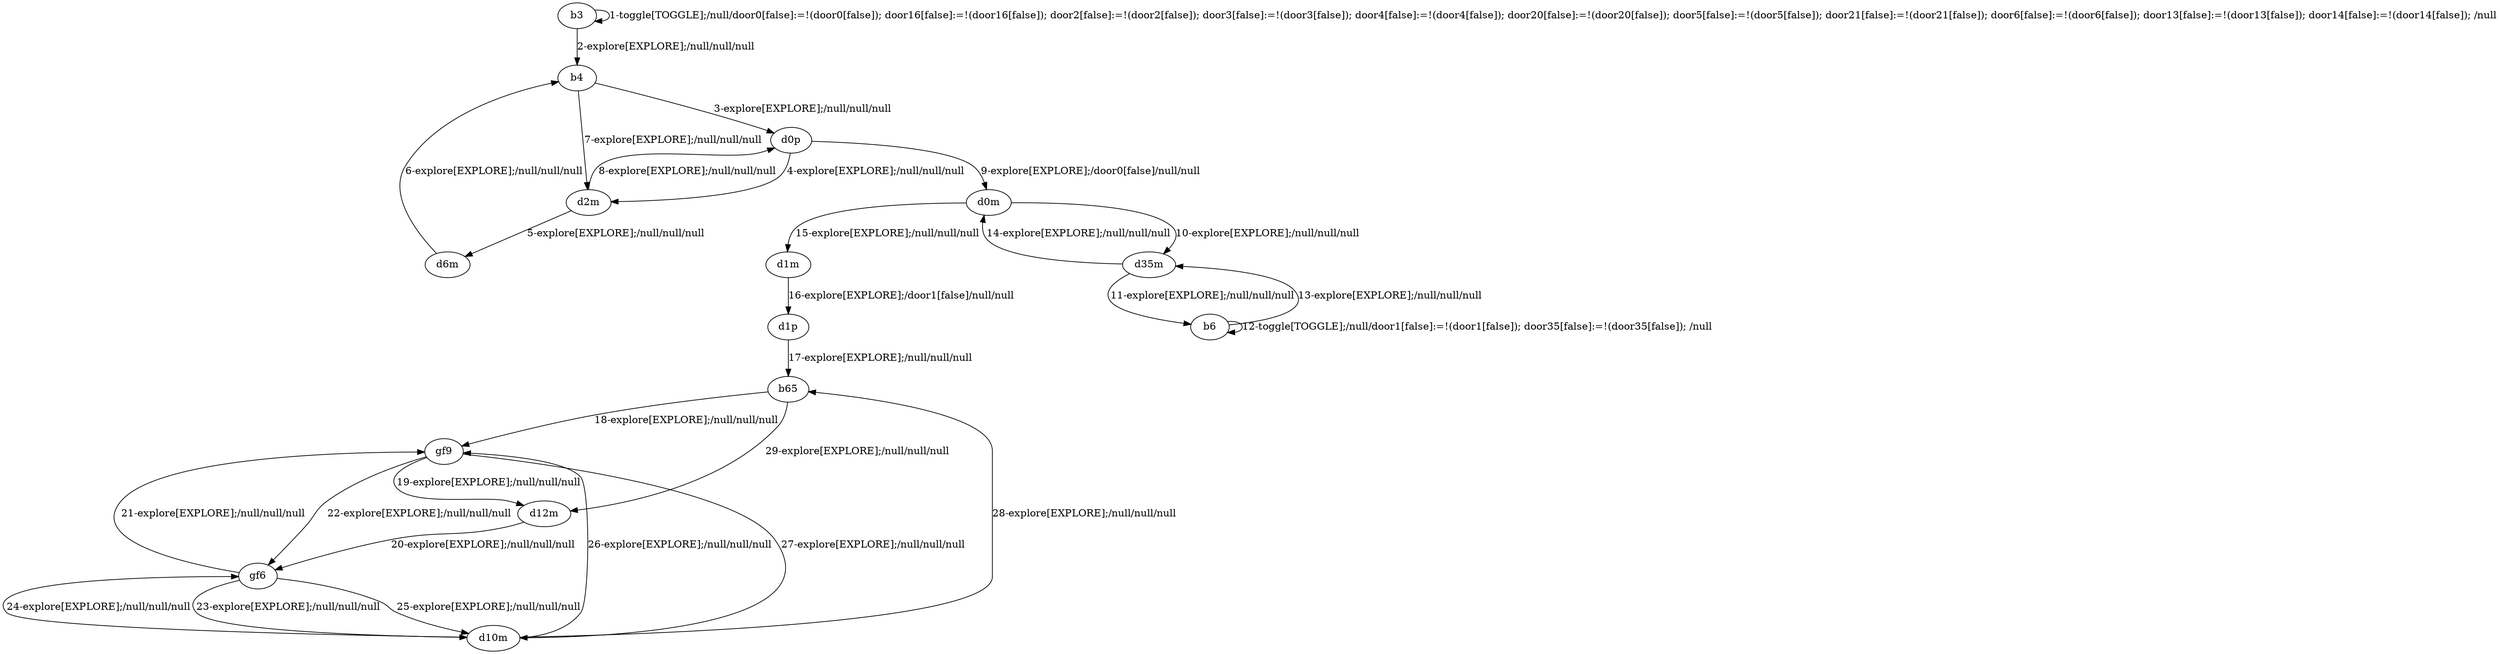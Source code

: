 # Total number of goals covered by this test: 1
# d12m --> gf6

digraph g {
"b3" -> "b3" [label = "1-toggle[TOGGLE];/null/door0[false]:=!(door0[false]); door16[false]:=!(door16[false]); door2[false]:=!(door2[false]); door3[false]:=!(door3[false]); door4[false]:=!(door4[false]); door20[false]:=!(door20[false]); door5[false]:=!(door5[false]); door21[false]:=!(door21[false]); door6[false]:=!(door6[false]); door13[false]:=!(door13[false]); door14[false]:=!(door14[false]); /null"];
"b3" -> "b4" [label = "2-explore[EXPLORE];/null/null/null"];
"b4" -> "d0p" [label = "3-explore[EXPLORE];/null/null/null"];
"d0p" -> "d2m" [label = "4-explore[EXPLORE];/null/null/null"];
"d2m" -> "d6m" [label = "5-explore[EXPLORE];/null/null/null"];
"d6m" -> "b4" [label = "6-explore[EXPLORE];/null/null/null"];
"b4" -> "d2m" [label = "7-explore[EXPLORE];/null/null/null"];
"d2m" -> "d0p" [label = "8-explore[EXPLORE];/null/null/null"];
"d0p" -> "d0m" [label = "9-explore[EXPLORE];/door0[false]/null/null"];
"d0m" -> "d35m" [label = "10-explore[EXPLORE];/null/null/null"];
"d35m" -> "b6" [label = "11-explore[EXPLORE];/null/null/null"];
"b6" -> "b6" [label = "12-toggle[TOGGLE];/null/door1[false]:=!(door1[false]); door35[false]:=!(door35[false]); /null"];
"b6" -> "d35m" [label = "13-explore[EXPLORE];/null/null/null"];
"d35m" -> "d0m" [label = "14-explore[EXPLORE];/null/null/null"];
"d0m" -> "d1m" [label = "15-explore[EXPLORE];/null/null/null"];
"d1m" -> "d1p" [label = "16-explore[EXPLORE];/door1[false]/null/null"];
"d1p" -> "b65" [label = "17-explore[EXPLORE];/null/null/null"];
"b65" -> "gf9" [label = "18-explore[EXPLORE];/null/null/null"];
"gf9" -> "d12m" [label = "19-explore[EXPLORE];/null/null/null"];
"d12m" -> "gf6" [label = "20-explore[EXPLORE];/null/null/null"];
"gf6" -> "gf9" [label = "21-explore[EXPLORE];/null/null/null"];
"gf9" -> "gf6" [label = "22-explore[EXPLORE];/null/null/null"];
"gf6" -> "d10m" [label = "23-explore[EXPLORE];/null/null/null"];
"d10m" -> "gf6" [label = "24-explore[EXPLORE];/null/null/null"];
"gf6" -> "d10m" [label = "25-explore[EXPLORE];/null/null/null"];
"d10m" -> "gf9" [label = "26-explore[EXPLORE];/null/null/null"];
"gf9" -> "d10m" [label = "27-explore[EXPLORE];/null/null/null"];
"d10m" -> "b65" [label = "28-explore[EXPLORE];/null/null/null"];
"b65" -> "d12m" [label = "29-explore[EXPLORE];/null/null/null"];
}